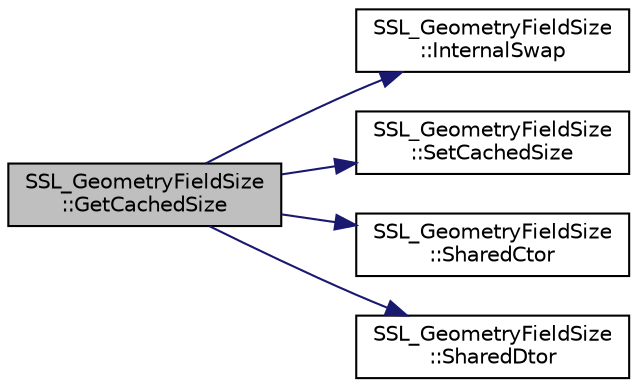 digraph "SSL_GeometryFieldSize::GetCachedSize"
{
 // INTERACTIVE_SVG=YES
  edge [fontname="Helvetica",fontsize="10",labelfontname="Helvetica",labelfontsize="10"];
  node [fontname="Helvetica",fontsize="10",shape=record];
  rankdir="LR";
  Node1 [label="SSL_GeometryFieldSize\l::GetCachedSize",height=0.2,width=0.4,color="black", fillcolor="grey75", style="filled", fontcolor="black"];
  Node1 -> Node2 [color="midnightblue",fontsize="10",style="solid",fontname="Helvetica"];
  Node2 [label="SSL_GeometryFieldSize\l::InternalSwap",height=0.2,width=0.4,color="black", fillcolor="white", style="filled",URL="$d2/d30/class_s_s_l___geometry_field_size.html#ae1952b0a9f1b9820e7854b304052a38d"];
  Node1 -> Node3 [color="midnightblue",fontsize="10",style="solid",fontname="Helvetica"];
  Node3 [label="SSL_GeometryFieldSize\l::SetCachedSize",height=0.2,width=0.4,color="black", fillcolor="white", style="filled",URL="$d2/d30/class_s_s_l___geometry_field_size.html#a507a8563930c640d78b78dfc92ca9e33"];
  Node1 -> Node4 [color="midnightblue",fontsize="10",style="solid",fontname="Helvetica"];
  Node4 [label="SSL_GeometryFieldSize\l::SharedCtor",height=0.2,width=0.4,color="black", fillcolor="white", style="filled",URL="$d2/d30/class_s_s_l___geometry_field_size.html#abdc6ae76915b5d8b473fc45857e04863"];
  Node1 -> Node5 [color="midnightblue",fontsize="10",style="solid",fontname="Helvetica"];
  Node5 [label="SSL_GeometryFieldSize\l::SharedDtor",height=0.2,width=0.4,color="black", fillcolor="white", style="filled",URL="$d2/d30/class_s_s_l___geometry_field_size.html#ac63ae24a3d3e0c0e58d3714131ba630c"];
}
